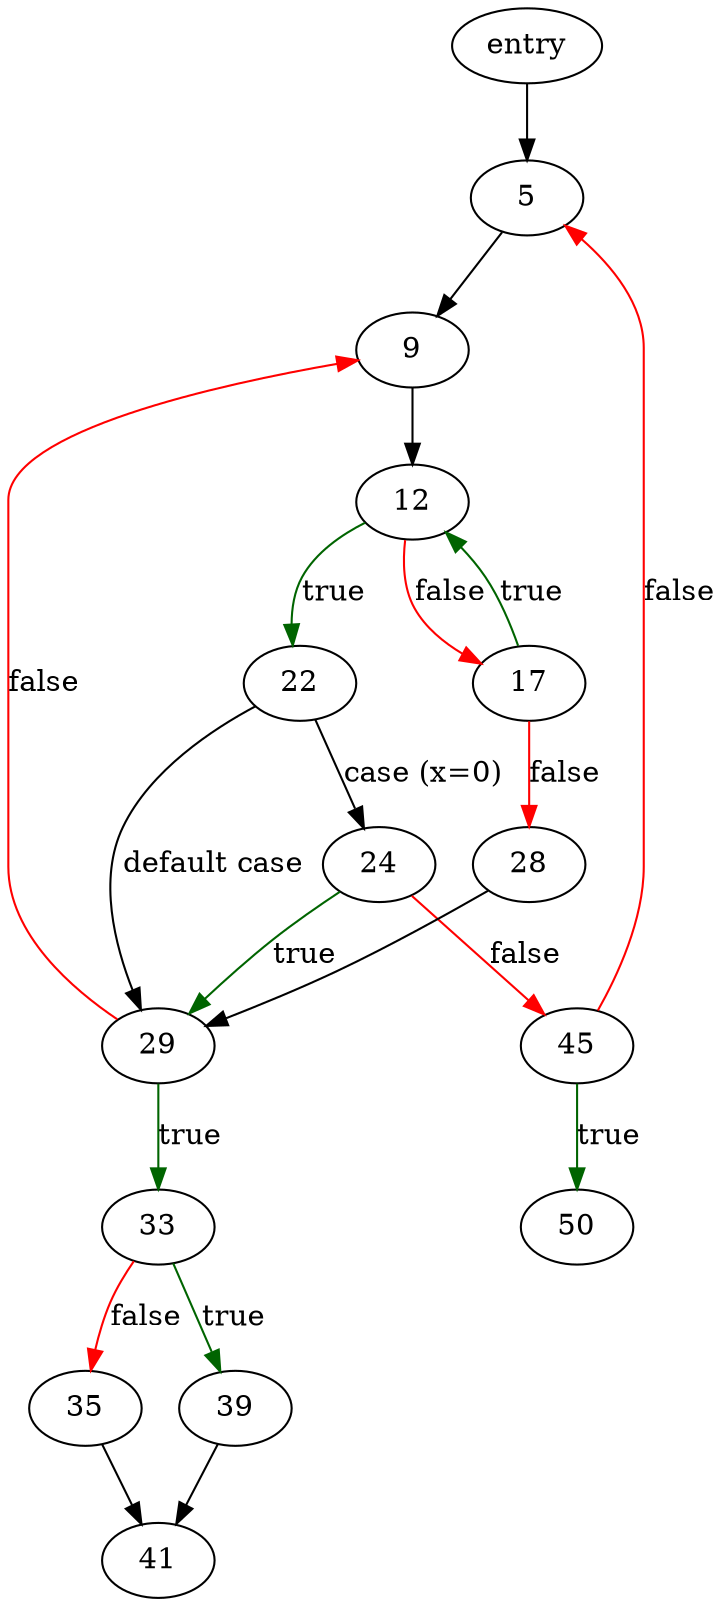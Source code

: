 digraph "parse_symbols" {
	// Node definitions.
	4 [label=entry];
	5;
	9;
	12;
	17;
	22;
	24;
	28;
	29;
	33;
	35;
	39;
	41;
	45;
	50;

	// Edge definitions.
	4 -> 5;
	5 -> 9;
	9 -> 12;
	12 -> 17 [
		color=red
		label=false
	];
	12 -> 22 [
		color=darkgreen
		label=true
	];
	17 -> 12 [
		color=darkgreen
		label=true
	];
	17 -> 28 [
		color=red
		label=false
	];
	22 -> 24 [label="case (x=0)"];
	22 -> 29 [label="default case"];
	24 -> 29 [
		color=darkgreen
		label=true
	];
	24 -> 45 [
		color=red
		label=false
	];
	28 -> 29;
	29 -> 9 [
		color=red
		label=false
	];
	29 -> 33 [
		color=darkgreen
		label=true
	];
	33 -> 35 [
		color=red
		label=false
	];
	33 -> 39 [
		color=darkgreen
		label=true
	];
	35 -> 41;
	39 -> 41;
	45 -> 5 [
		color=red
		label=false
	];
	45 -> 50 [
		color=darkgreen
		label=true
	];
}